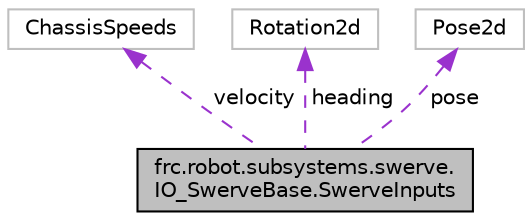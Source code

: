digraph "frc.robot.subsystems.swerve.IO_SwerveBase.SwerveInputs"
{
 // LATEX_PDF_SIZE
  edge [fontname="Helvetica",fontsize="10",labelfontname="Helvetica",labelfontsize="10"];
  node [fontname="Helvetica",fontsize="10",shape=record];
  Node1 [label="frc.robot.subsystems.swerve.\lIO_SwerveBase.SwerveInputs",height=0.2,width=0.4,color="black", fillcolor="grey75", style="filled", fontcolor="black",tooltip=" "];
  Node2 -> Node1 [dir="back",color="darkorchid3",fontsize="10",style="dashed",label=" velocity" ,fontname="Helvetica"];
  Node2 [label="ChassisSpeeds",height=0.2,width=0.4,color="grey75", fillcolor="white", style="filled",tooltip=" "];
  Node3 -> Node1 [dir="back",color="darkorchid3",fontsize="10",style="dashed",label=" heading" ,fontname="Helvetica"];
  Node3 [label="Rotation2d",height=0.2,width=0.4,color="grey75", fillcolor="white", style="filled",tooltip=" "];
  Node4 -> Node1 [dir="back",color="darkorchid3",fontsize="10",style="dashed",label=" pose" ,fontname="Helvetica"];
  Node4 [label="Pose2d",height=0.2,width=0.4,color="grey75", fillcolor="white", style="filled",tooltip=" "];
}
